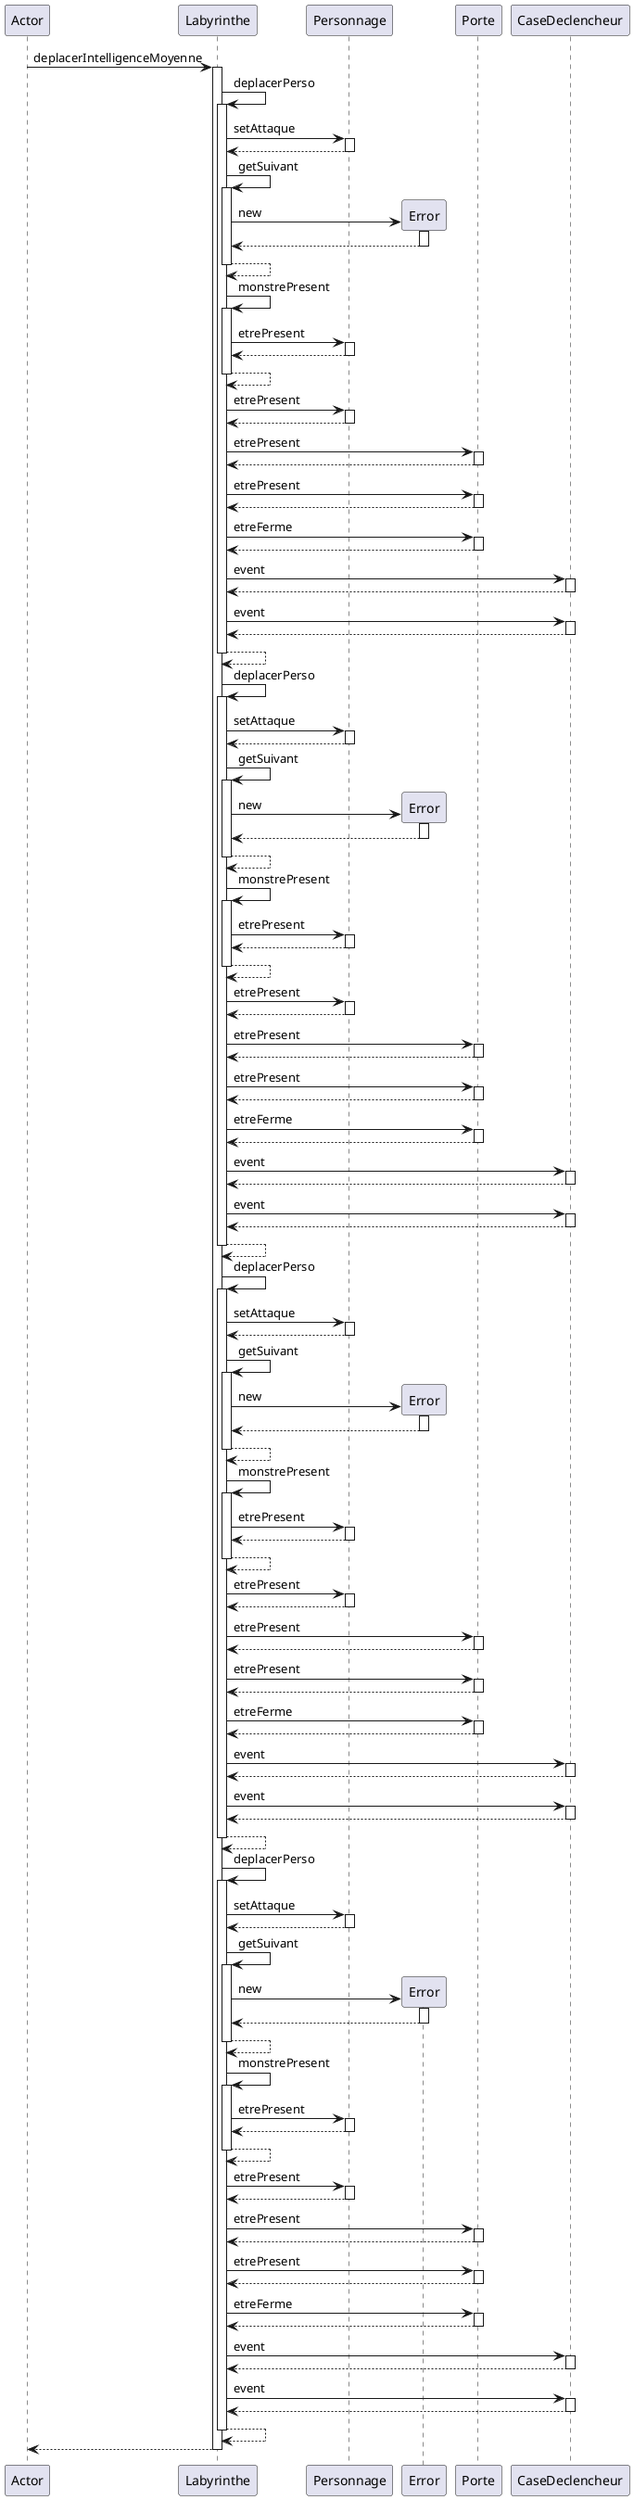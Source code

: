 @startuml
participant Actor
Actor -> Labyrinthe : deplacerIntelligenceMoyenne
activate Labyrinthe
Labyrinthe -> Labyrinthe : deplacerPerso
activate Labyrinthe
Labyrinthe -> Personnage : setAttaque
activate Personnage
Personnage --> Labyrinthe
deactivate Personnage
Labyrinthe -> Labyrinthe : getSuivant
activate Labyrinthe
create Error
Labyrinthe -> Error : new
activate Error
Error --> Labyrinthe
deactivate Error
Labyrinthe --> Labyrinthe
deactivate Labyrinthe
Labyrinthe -> Labyrinthe : monstrePresent
activate Labyrinthe
Labyrinthe -> Personnage : etrePresent
activate Personnage
Personnage --> Labyrinthe
deactivate Personnage
Labyrinthe --> Labyrinthe
deactivate Labyrinthe
Labyrinthe -> Personnage : etrePresent
activate Personnage
Personnage --> Labyrinthe
deactivate Personnage
Labyrinthe -> Porte : etrePresent
activate Porte
Porte --> Labyrinthe
deactivate Porte
Labyrinthe -> Porte : etrePresent
activate Porte
Porte --> Labyrinthe
deactivate Porte
Labyrinthe -> Porte : etreFerme
activate Porte
Porte --> Labyrinthe
deactivate Porte
Labyrinthe -> CaseDeclencheur : event
activate CaseDeclencheur
CaseDeclencheur --> Labyrinthe
deactivate CaseDeclencheur
Labyrinthe -> CaseDeclencheur : event
activate CaseDeclencheur
CaseDeclencheur --> Labyrinthe
deactivate CaseDeclencheur
Labyrinthe --> Labyrinthe
deactivate Labyrinthe
Labyrinthe -> Labyrinthe : deplacerPerso
activate Labyrinthe
Labyrinthe -> Personnage : setAttaque
activate Personnage
Personnage --> Labyrinthe
deactivate Personnage
Labyrinthe -> Labyrinthe : getSuivant
activate Labyrinthe
create Error
Labyrinthe -> Error : new
activate Error
Error --> Labyrinthe
deactivate Error
Labyrinthe --> Labyrinthe
deactivate Labyrinthe
Labyrinthe -> Labyrinthe : monstrePresent
activate Labyrinthe
Labyrinthe -> Personnage : etrePresent
activate Personnage
Personnage --> Labyrinthe
deactivate Personnage
Labyrinthe --> Labyrinthe
deactivate Labyrinthe
Labyrinthe -> Personnage : etrePresent
activate Personnage
Personnage --> Labyrinthe
deactivate Personnage
Labyrinthe -> Porte : etrePresent
activate Porte
Porte --> Labyrinthe
deactivate Porte
Labyrinthe -> Porte : etrePresent
activate Porte
Porte --> Labyrinthe
deactivate Porte
Labyrinthe -> Porte : etreFerme
activate Porte
Porte --> Labyrinthe
deactivate Porte
Labyrinthe -> CaseDeclencheur : event
activate CaseDeclencheur
CaseDeclencheur --> Labyrinthe
deactivate CaseDeclencheur
Labyrinthe -> CaseDeclencheur : event
activate CaseDeclencheur
CaseDeclencheur --> Labyrinthe
deactivate CaseDeclencheur
Labyrinthe --> Labyrinthe
deactivate Labyrinthe
Labyrinthe -> Labyrinthe : deplacerPerso
activate Labyrinthe
Labyrinthe -> Personnage : setAttaque
activate Personnage
Personnage --> Labyrinthe
deactivate Personnage
Labyrinthe -> Labyrinthe : getSuivant
activate Labyrinthe
create Error
Labyrinthe -> Error : new
activate Error
Error --> Labyrinthe
deactivate Error
Labyrinthe --> Labyrinthe
deactivate Labyrinthe
Labyrinthe -> Labyrinthe : monstrePresent
activate Labyrinthe
Labyrinthe -> Personnage : etrePresent
activate Personnage
Personnage --> Labyrinthe
deactivate Personnage
Labyrinthe --> Labyrinthe
deactivate Labyrinthe
Labyrinthe -> Personnage : etrePresent
activate Personnage
Personnage --> Labyrinthe
deactivate Personnage
Labyrinthe -> Porte : etrePresent
activate Porte
Porte --> Labyrinthe
deactivate Porte
Labyrinthe -> Porte : etrePresent
activate Porte
Porte --> Labyrinthe
deactivate Porte
Labyrinthe -> Porte : etreFerme
activate Porte
Porte --> Labyrinthe
deactivate Porte
Labyrinthe -> CaseDeclencheur : event
activate CaseDeclencheur
CaseDeclencheur --> Labyrinthe
deactivate CaseDeclencheur
Labyrinthe -> CaseDeclencheur : event
activate CaseDeclencheur
CaseDeclencheur --> Labyrinthe
deactivate CaseDeclencheur
Labyrinthe --> Labyrinthe
deactivate Labyrinthe
Labyrinthe -> Labyrinthe : deplacerPerso
activate Labyrinthe
Labyrinthe -> Personnage : setAttaque
activate Personnage
Personnage --> Labyrinthe
deactivate Personnage
Labyrinthe -> Labyrinthe : getSuivant
activate Labyrinthe
create Error
Labyrinthe -> Error : new
activate Error
Error --> Labyrinthe
deactivate Error
Labyrinthe --> Labyrinthe
deactivate Labyrinthe
Labyrinthe -> Labyrinthe : monstrePresent
activate Labyrinthe
Labyrinthe -> Personnage : etrePresent
activate Personnage
Personnage --> Labyrinthe
deactivate Personnage
Labyrinthe --> Labyrinthe
deactivate Labyrinthe
Labyrinthe -> Personnage : etrePresent
activate Personnage
Personnage --> Labyrinthe
deactivate Personnage
Labyrinthe -> Porte : etrePresent
activate Porte
Porte --> Labyrinthe
deactivate Porte
Labyrinthe -> Porte : etrePresent
activate Porte
Porte --> Labyrinthe
deactivate Porte
Labyrinthe -> Porte : etreFerme
activate Porte
Porte --> Labyrinthe
deactivate Porte
Labyrinthe -> CaseDeclencheur : event
activate CaseDeclencheur
CaseDeclencheur --> Labyrinthe
deactivate CaseDeclencheur
Labyrinthe -> CaseDeclencheur : event
activate CaseDeclencheur
CaseDeclencheur --> Labyrinthe
deactivate CaseDeclencheur
Labyrinthe --> Labyrinthe
deactivate Labyrinthe
return
@enduml